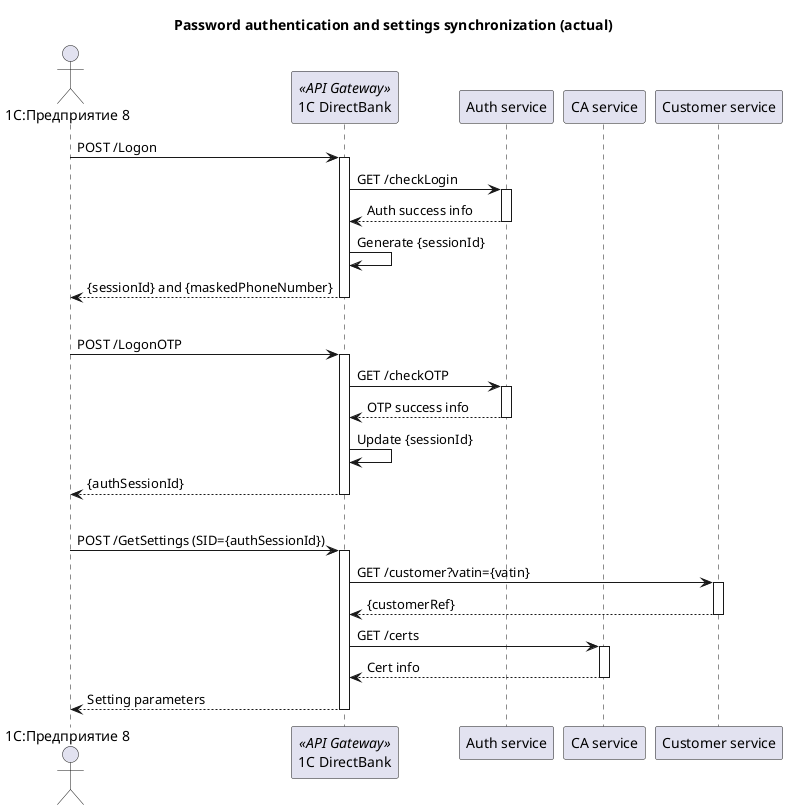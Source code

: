 @startuml 1c-directbank-actual-auth&sync-sequence

actor "1C:Предприятие 8" as 1CERP
participant "1C DirectBank" as 1CDirect <<API Gateway>>
participant "Auth service" as AutheService
participant "CA service" as CAService
participant "Customer service" as CustomerService

title Password authentication and settings synchronization (actual)

1CERP -> 1CDirect: POST /Logon
activate 1CDirect

1CDirect -> AutheService: GET /checkLogin
activate AutheService
return Auth success info

1CDirect -> 1CDirect: Generate {sessionId}
return {sessionId} and {maskedPhoneNumber}

|||

1CERP -> 1CDirect: POST /LogonOTP
activate 1CDirect

1CDirect -> AutheService: GET /checkOTP
activate AutheService

return OTP success info

1CDirect -> 1CDirect: Update {sessionId}

return {authSessionId}

|||

1CERP -> 1CDirect: POST /GetSettings (SID={authSessionId})
activate 1CDirect

1CDirect -> CustomerService: GET /customer?vatin={vatin}
activate CustomerService

return {customerRef}

1CDirect -> CAService: GET /certs
activate CAService

return Cert info

return Setting parameters 

@enduml



@startuml 1c-directbank-actual-cryptopro-cert-auth-sequence

actor "1C:Предприятие 8" as 1CERP
participant "1C DirectBank" as 1CDirect <<API Gateway>>
participant "CA service" as CAService

title Authentication by certificate (actual)

1CERP -> 1CDirect: POST /LogonCert
activate 1CDirect

1CDirect -> CAService: GET /certs?serial_number={serial_number}
activate CAService

return Certificate {status} with {public_key}

1CDirect -> 1CDirect: Generate {authSessionId}

1CDirect -> 1CDirect: Encrypt {authSessionId} to {EncryptedSID}

return {EncryptedSID}

|||

1CERP -> 1CDirect: Request with SID={authSessionId}
activate 1CDirect

1CDirect -> 1CDirect: Authorize request by saved {authSessionId}

return: Response

@enduml